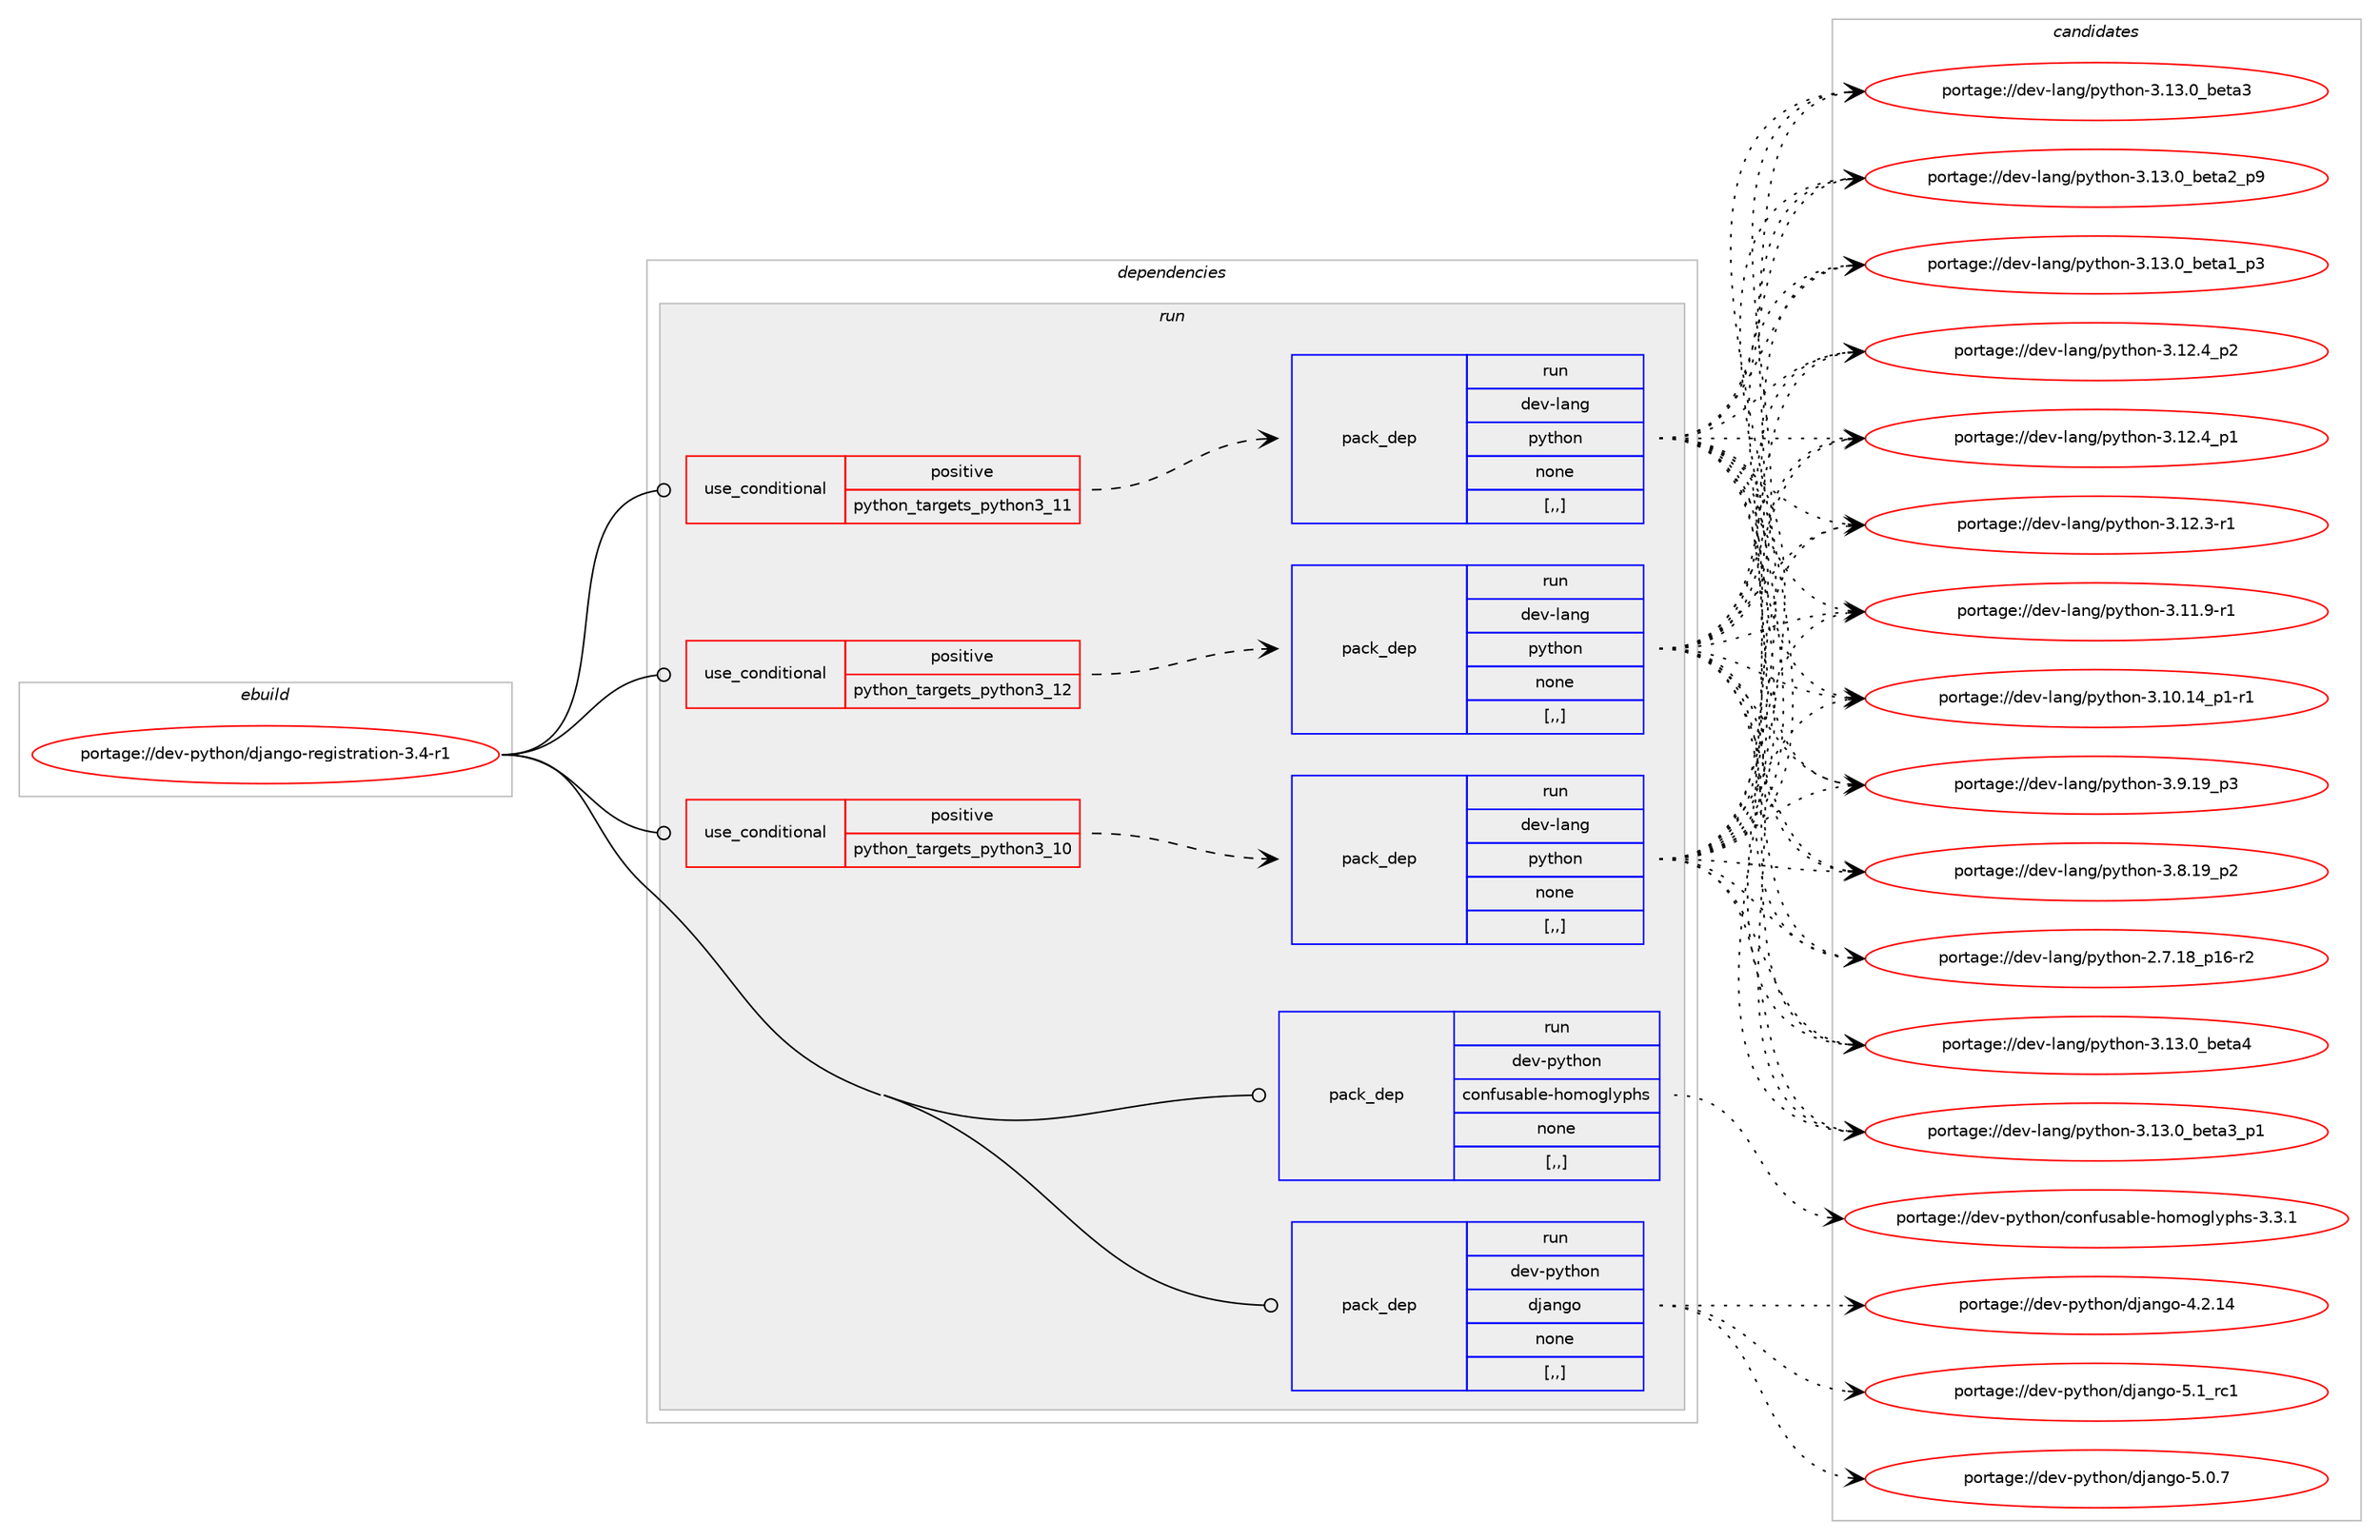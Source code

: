 digraph prolog {

# *************
# Graph options
# *************

newrank=true;
concentrate=true;
compound=true;
graph [rankdir=LR,fontname=Helvetica,fontsize=10,ranksep=1.5];#, ranksep=2.5, nodesep=0.2];
edge  [arrowhead=vee];
node  [fontname=Helvetica,fontsize=10];

# **********
# The ebuild
# **********

subgraph cluster_leftcol {
color=gray;
label=<<i>ebuild</i>>;
id [label="portage://dev-python/django-registration-3.4-r1", color=red, width=4, href="../dev-python/django-registration-3.4-r1.svg"];
}

# ****************
# The dependencies
# ****************

subgraph cluster_midcol {
color=gray;
label=<<i>dependencies</i>>;
subgraph cluster_compile {
fillcolor="#eeeeee";
style=filled;
label=<<i>compile</i>>;
}
subgraph cluster_compileandrun {
fillcolor="#eeeeee";
style=filled;
label=<<i>compile and run</i>>;
}
subgraph cluster_run {
fillcolor="#eeeeee";
style=filled;
label=<<i>run</i>>;
subgraph cond32483 {
dependency145687 [label=<<TABLE BORDER="0" CELLBORDER="1" CELLSPACING="0" CELLPADDING="4"><TR><TD ROWSPAN="3" CELLPADDING="10">use_conditional</TD></TR><TR><TD>positive</TD></TR><TR><TD>python_targets_python3_10</TD></TR></TABLE>>, shape=none, color=red];
subgraph pack111957 {
dependency145688 [label=<<TABLE BORDER="0" CELLBORDER="1" CELLSPACING="0" CELLPADDING="4" WIDTH="220"><TR><TD ROWSPAN="6" CELLPADDING="30">pack_dep</TD></TR><TR><TD WIDTH="110">run</TD></TR><TR><TD>dev-lang</TD></TR><TR><TD>python</TD></TR><TR><TD>none</TD></TR><TR><TD>[,,]</TD></TR></TABLE>>, shape=none, color=blue];
}
dependency145687:e -> dependency145688:w [weight=20,style="dashed",arrowhead="vee"];
}
id:e -> dependency145687:w [weight=20,style="solid",arrowhead="odot"];
subgraph cond32484 {
dependency145689 [label=<<TABLE BORDER="0" CELLBORDER="1" CELLSPACING="0" CELLPADDING="4"><TR><TD ROWSPAN="3" CELLPADDING="10">use_conditional</TD></TR><TR><TD>positive</TD></TR><TR><TD>python_targets_python3_11</TD></TR></TABLE>>, shape=none, color=red];
subgraph pack111958 {
dependency145690 [label=<<TABLE BORDER="0" CELLBORDER="1" CELLSPACING="0" CELLPADDING="4" WIDTH="220"><TR><TD ROWSPAN="6" CELLPADDING="30">pack_dep</TD></TR><TR><TD WIDTH="110">run</TD></TR><TR><TD>dev-lang</TD></TR><TR><TD>python</TD></TR><TR><TD>none</TD></TR><TR><TD>[,,]</TD></TR></TABLE>>, shape=none, color=blue];
}
dependency145689:e -> dependency145690:w [weight=20,style="dashed",arrowhead="vee"];
}
id:e -> dependency145689:w [weight=20,style="solid",arrowhead="odot"];
subgraph cond32485 {
dependency145691 [label=<<TABLE BORDER="0" CELLBORDER="1" CELLSPACING="0" CELLPADDING="4"><TR><TD ROWSPAN="3" CELLPADDING="10">use_conditional</TD></TR><TR><TD>positive</TD></TR><TR><TD>python_targets_python3_12</TD></TR></TABLE>>, shape=none, color=red];
subgraph pack111959 {
dependency145692 [label=<<TABLE BORDER="0" CELLBORDER="1" CELLSPACING="0" CELLPADDING="4" WIDTH="220"><TR><TD ROWSPAN="6" CELLPADDING="30">pack_dep</TD></TR><TR><TD WIDTH="110">run</TD></TR><TR><TD>dev-lang</TD></TR><TR><TD>python</TD></TR><TR><TD>none</TD></TR><TR><TD>[,,]</TD></TR></TABLE>>, shape=none, color=blue];
}
dependency145691:e -> dependency145692:w [weight=20,style="dashed",arrowhead="vee"];
}
id:e -> dependency145691:w [weight=20,style="solid",arrowhead="odot"];
subgraph pack111960 {
dependency145693 [label=<<TABLE BORDER="0" CELLBORDER="1" CELLSPACING="0" CELLPADDING="4" WIDTH="220"><TR><TD ROWSPAN="6" CELLPADDING="30">pack_dep</TD></TR><TR><TD WIDTH="110">run</TD></TR><TR><TD>dev-python</TD></TR><TR><TD>confusable-homoglyphs</TD></TR><TR><TD>none</TD></TR><TR><TD>[,,]</TD></TR></TABLE>>, shape=none, color=blue];
}
id:e -> dependency145693:w [weight=20,style="solid",arrowhead="odot"];
subgraph pack111961 {
dependency145694 [label=<<TABLE BORDER="0" CELLBORDER="1" CELLSPACING="0" CELLPADDING="4" WIDTH="220"><TR><TD ROWSPAN="6" CELLPADDING="30">pack_dep</TD></TR><TR><TD WIDTH="110">run</TD></TR><TR><TD>dev-python</TD></TR><TR><TD>django</TD></TR><TR><TD>none</TD></TR><TR><TD>[,,]</TD></TR></TABLE>>, shape=none, color=blue];
}
id:e -> dependency145694:w [weight=20,style="solid",arrowhead="odot"];
}
}

# **************
# The candidates
# **************

subgraph cluster_choices {
rank=same;
color=gray;
label=<<i>candidates</i>>;

subgraph choice111957 {
color=black;
nodesep=1;
choice1001011184510897110103471121211161041111104551464951464895981011169752 [label="portage://dev-lang/python-3.13.0_beta4", color=red, width=4,href="../dev-lang/python-3.13.0_beta4.svg"];
choice10010111845108971101034711212111610411111045514649514648959810111697519511249 [label="portage://dev-lang/python-3.13.0_beta3_p1", color=red, width=4,href="../dev-lang/python-3.13.0_beta3_p1.svg"];
choice1001011184510897110103471121211161041111104551464951464895981011169751 [label="portage://dev-lang/python-3.13.0_beta3", color=red, width=4,href="../dev-lang/python-3.13.0_beta3.svg"];
choice10010111845108971101034711212111610411111045514649514648959810111697509511257 [label="portage://dev-lang/python-3.13.0_beta2_p9", color=red, width=4,href="../dev-lang/python-3.13.0_beta2_p9.svg"];
choice10010111845108971101034711212111610411111045514649514648959810111697499511251 [label="portage://dev-lang/python-3.13.0_beta1_p3", color=red, width=4,href="../dev-lang/python-3.13.0_beta1_p3.svg"];
choice100101118451089711010347112121116104111110455146495046529511250 [label="portage://dev-lang/python-3.12.4_p2", color=red, width=4,href="../dev-lang/python-3.12.4_p2.svg"];
choice100101118451089711010347112121116104111110455146495046529511249 [label="portage://dev-lang/python-3.12.4_p1", color=red, width=4,href="../dev-lang/python-3.12.4_p1.svg"];
choice100101118451089711010347112121116104111110455146495046514511449 [label="portage://dev-lang/python-3.12.3-r1", color=red, width=4,href="../dev-lang/python-3.12.3-r1.svg"];
choice100101118451089711010347112121116104111110455146494946574511449 [label="portage://dev-lang/python-3.11.9-r1", color=red, width=4,href="../dev-lang/python-3.11.9-r1.svg"];
choice100101118451089711010347112121116104111110455146494846495295112494511449 [label="portage://dev-lang/python-3.10.14_p1-r1", color=red, width=4,href="../dev-lang/python-3.10.14_p1-r1.svg"];
choice100101118451089711010347112121116104111110455146574649579511251 [label="portage://dev-lang/python-3.9.19_p3", color=red, width=4,href="../dev-lang/python-3.9.19_p3.svg"];
choice100101118451089711010347112121116104111110455146564649579511250 [label="portage://dev-lang/python-3.8.19_p2", color=red, width=4,href="../dev-lang/python-3.8.19_p2.svg"];
choice100101118451089711010347112121116104111110455046554649569511249544511450 [label="portage://dev-lang/python-2.7.18_p16-r2", color=red, width=4,href="../dev-lang/python-2.7.18_p16-r2.svg"];
dependency145688:e -> choice1001011184510897110103471121211161041111104551464951464895981011169752:w [style=dotted,weight="100"];
dependency145688:e -> choice10010111845108971101034711212111610411111045514649514648959810111697519511249:w [style=dotted,weight="100"];
dependency145688:e -> choice1001011184510897110103471121211161041111104551464951464895981011169751:w [style=dotted,weight="100"];
dependency145688:e -> choice10010111845108971101034711212111610411111045514649514648959810111697509511257:w [style=dotted,weight="100"];
dependency145688:e -> choice10010111845108971101034711212111610411111045514649514648959810111697499511251:w [style=dotted,weight="100"];
dependency145688:e -> choice100101118451089711010347112121116104111110455146495046529511250:w [style=dotted,weight="100"];
dependency145688:e -> choice100101118451089711010347112121116104111110455146495046529511249:w [style=dotted,weight="100"];
dependency145688:e -> choice100101118451089711010347112121116104111110455146495046514511449:w [style=dotted,weight="100"];
dependency145688:e -> choice100101118451089711010347112121116104111110455146494946574511449:w [style=dotted,weight="100"];
dependency145688:e -> choice100101118451089711010347112121116104111110455146494846495295112494511449:w [style=dotted,weight="100"];
dependency145688:e -> choice100101118451089711010347112121116104111110455146574649579511251:w [style=dotted,weight="100"];
dependency145688:e -> choice100101118451089711010347112121116104111110455146564649579511250:w [style=dotted,weight="100"];
dependency145688:e -> choice100101118451089711010347112121116104111110455046554649569511249544511450:w [style=dotted,weight="100"];
}
subgraph choice111958 {
color=black;
nodesep=1;
choice1001011184510897110103471121211161041111104551464951464895981011169752 [label="portage://dev-lang/python-3.13.0_beta4", color=red, width=4,href="../dev-lang/python-3.13.0_beta4.svg"];
choice10010111845108971101034711212111610411111045514649514648959810111697519511249 [label="portage://dev-lang/python-3.13.0_beta3_p1", color=red, width=4,href="../dev-lang/python-3.13.0_beta3_p1.svg"];
choice1001011184510897110103471121211161041111104551464951464895981011169751 [label="portage://dev-lang/python-3.13.0_beta3", color=red, width=4,href="../dev-lang/python-3.13.0_beta3.svg"];
choice10010111845108971101034711212111610411111045514649514648959810111697509511257 [label="portage://dev-lang/python-3.13.0_beta2_p9", color=red, width=4,href="../dev-lang/python-3.13.0_beta2_p9.svg"];
choice10010111845108971101034711212111610411111045514649514648959810111697499511251 [label="portage://dev-lang/python-3.13.0_beta1_p3", color=red, width=4,href="../dev-lang/python-3.13.0_beta1_p3.svg"];
choice100101118451089711010347112121116104111110455146495046529511250 [label="portage://dev-lang/python-3.12.4_p2", color=red, width=4,href="../dev-lang/python-3.12.4_p2.svg"];
choice100101118451089711010347112121116104111110455146495046529511249 [label="portage://dev-lang/python-3.12.4_p1", color=red, width=4,href="../dev-lang/python-3.12.4_p1.svg"];
choice100101118451089711010347112121116104111110455146495046514511449 [label="portage://dev-lang/python-3.12.3-r1", color=red, width=4,href="../dev-lang/python-3.12.3-r1.svg"];
choice100101118451089711010347112121116104111110455146494946574511449 [label="portage://dev-lang/python-3.11.9-r1", color=red, width=4,href="../dev-lang/python-3.11.9-r1.svg"];
choice100101118451089711010347112121116104111110455146494846495295112494511449 [label="portage://dev-lang/python-3.10.14_p1-r1", color=red, width=4,href="../dev-lang/python-3.10.14_p1-r1.svg"];
choice100101118451089711010347112121116104111110455146574649579511251 [label="portage://dev-lang/python-3.9.19_p3", color=red, width=4,href="../dev-lang/python-3.9.19_p3.svg"];
choice100101118451089711010347112121116104111110455146564649579511250 [label="portage://dev-lang/python-3.8.19_p2", color=red, width=4,href="../dev-lang/python-3.8.19_p2.svg"];
choice100101118451089711010347112121116104111110455046554649569511249544511450 [label="portage://dev-lang/python-2.7.18_p16-r2", color=red, width=4,href="../dev-lang/python-2.7.18_p16-r2.svg"];
dependency145690:e -> choice1001011184510897110103471121211161041111104551464951464895981011169752:w [style=dotted,weight="100"];
dependency145690:e -> choice10010111845108971101034711212111610411111045514649514648959810111697519511249:w [style=dotted,weight="100"];
dependency145690:e -> choice1001011184510897110103471121211161041111104551464951464895981011169751:w [style=dotted,weight="100"];
dependency145690:e -> choice10010111845108971101034711212111610411111045514649514648959810111697509511257:w [style=dotted,weight="100"];
dependency145690:e -> choice10010111845108971101034711212111610411111045514649514648959810111697499511251:w [style=dotted,weight="100"];
dependency145690:e -> choice100101118451089711010347112121116104111110455146495046529511250:w [style=dotted,weight="100"];
dependency145690:e -> choice100101118451089711010347112121116104111110455146495046529511249:w [style=dotted,weight="100"];
dependency145690:e -> choice100101118451089711010347112121116104111110455146495046514511449:w [style=dotted,weight="100"];
dependency145690:e -> choice100101118451089711010347112121116104111110455146494946574511449:w [style=dotted,weight="100"];
dependency145690:e -> choice100101118451089711010347112121116104111110455146494846495295112494511449:w [style=dotted,weight="100"];
dependency145690:e -> choice100101118451089711010347112121116104111110455146574649579511251:w [style=dotted,weight="100"];
dependency145690:e -> choice100101118451089711010347112121116104111110455146564649579511250:w [style=dotted,weight="100"];
dependency145690:e -> choice100101118451089711010347112121116104111110455046554649569511249544511450:w [style=dotted,weight="100"];
}
subgraph choice111959 {
color=black;
nodesep=1;
choice1001011184510897110103471121211161041111104551464951464895981011169752 [label="portage://dev-lang/python-3.13.0_beta4", color=red, width=4,href="../dev-lang/python-3.13.0_beta4.svg"];
choice10010111845108971101034711212111610411111045514649514648959810111697519511249 [label="portage://dev-lang/python-3.13.0_beta3_p1", color=red, width=4,href="../dev-lang/python-3.13.0_beta3_p1.svg"];
choice1001011184510897110103471121211161041111104551464951464895981011169751 [label="portage://dev-lang/python-3.13.0_beta3", color=red, width=4,href="../dev-lang/python-3.13.0_beta3.svg"];
choice10010111845108971101034711212111610411111045514649514648959810111697509511257 [label="portage://dev-lang/python-3.13.0_beta2_p9", color=red, width=4,href="../dev-lang/python-3.13.0_beta2_p9.svg"];
choice10010111845108971101034711212111610411111045514649514648959810111697499511251 [label="portage://dev-lang/python-3.13.0_beta1_p3", color=red, width=4,href="../dev-lang/python-3.13.0_beta1_p3.svg"];
choice100101118451089711010347112121116104111110455146495046529511250 [label="portage://dev-lang/python-3.12.4_p2", color=red, width=4,href="../dev-lang/python-3.12.4_p2.svg"];
choice100101118451089711010347112121116104111110455146495046529511249 [label="portage://dev-lang/python-3.12.4_p1", color=red, width=4,href="../dev-lang/python-3.12.4_p1.svg"];
choice100101118451089711010347112121116104111110455146495046514511449 [label="portage://dev-lang/python-3.12.3-r1", color=red, width=4,href="../dev-lang/python-3.12.3-r1.svg"];
choice100101118451089711010347112121116104111110455146494946574511449 [label="portage://dev-lang/python-3.11.9-r1", color=red, width=4,href="../dev-lang/python-3.11.9-r1.svg"];
choice100101118451089711010347112121116104111110455146494846495295112494511449 [label="portage://dev-lang/python-3.10.14_p1-r1", color=red, width=4,href="../dev-lang/python-3.10.14_p1-r1.svg"];
choice100101118451089711010347112121116104111110455146574649579511251 [label="portage://dev-lang/python-3.9.19_p3", color=red, width=4,href="../dev-lang/python-3.9.19_p3.svg"];
choice100101118451089711010347112121116104111110455146564649579511250 [label="portage://dev-lang/python-3.8.19_p2", color=red, width=4,href="../dev-lang/python-3.8.19_p2.svg"];
choice100101118451089711010347112121116104111110455046554649569511249544511450 [label="portage://dev-lang/python-2.7.18_p16-r2", color=red, width=4,href="../dev-lang/python-2.7.18_p16-r2.svg"];
dependency145692:e -> choice1001011184510897110103471121211161041111104551464951464895981011169752:w [style=dotted,weight="100"];
dependency145692:e -> choice10010111845108971101034711212111610411111045514649514648959810111697519511249:w [style=dotted,weight="100"];
dependency145692:e -> choice1001011184510897110103471121211161041111104551464951464895981011169751:w [style=dotted,weight="100"];
dependency145692:e -> choice10010111845108971101034711212111610411111045514649514648959810111697509511257:w [style=dotted,weight="100"];
dependency145692:e -> choice10010111845108971101034711212111610411111045514649514648959810111697499511251:w [style=dotted,weight="100"];
dependency145692:e -> choice100101118451089711010347112121116104111110455146495046529511250:w [style=dotted,weight="100"];
dependency145692:e -> choice100101118451089711010347112121116104111110455146495046529511249:w [style=dotted,weight="100"];
dependency145692:e -> choice100101118451089711010347112121116104111110455146495046514511449:w [style=dotted,weight="100"];
dependency145692:e -> choice100101118451089711010347112121116104111110455146494946574511449:w [style=dotted,weight="100"];
dependency145692:e -> choice100101118451089711010347112121116104111110455146494846495295112494511449:w [style=dotted,weight="100"];
dependency145692:e -> choice100101118451089711010347112121116104111110455146574649579511251:w [style=dotted,weight="100"];
dependency145692:e -> choice100101118451089711010347112121116104111110455146564649579511250:w [style=dotted,weight="100"];
dependency145692:e -> choice100101118451089711010347112121116104111110455046554649569511249544511450:w [style=dotted,weight="100"];
}
subgraph choice111960 {
color=black;
nodesep=1;
choice100101118451121211161041111104799111110102117115979810810145104111109111103108121112104115455146514649 [label="portage://dev-python/confusable-homoglyphs-3.3.1", color=red, width=4,href="../dev-python/confusable-homoglyphs-3.3.1.svg"];
dependency145693:e -> choice100101118451121211161041111104799111110102117115979810810145104111109111103108121112104115455146514649:w [style=dotted,weight="100"];
}
subgraph choice111961 {
color=black;
nodesep=1;
choice10010111845112121116104111110471001069711010311145534649951149949 [label="portage://dev-python/django-5.1_rc1", color=red, width=4,href="../dev-python/django-5.1_rc1.svg"];
choice100101118451121211161041111104710010697110103111455346484655 [label="portage://dev-python/django-5.0.7", color=red, width=4,href="../dev-python/django-5.0.7.svg"];
choice10010111845112121116104111110471001069711010311145524650464952 [label="portage://dev-python/django-4.2.14", color=red, width=4,href="../dev-python/django-4.2.14.svg"];
dependency145694:e -> choice10010111845112121116104111110471001069711010311145534649951149949:w [style=dotted,weight="100"];
dependency145694:e -> choice100101118451121211161041111104710010697110103111455346484655:w [style=dotted,weight="100"];
dependency145694:e -> choice10010111845112121116104111110471001069711010311145524650464952:w [style=dotted,weight="100"];
}
}

}
